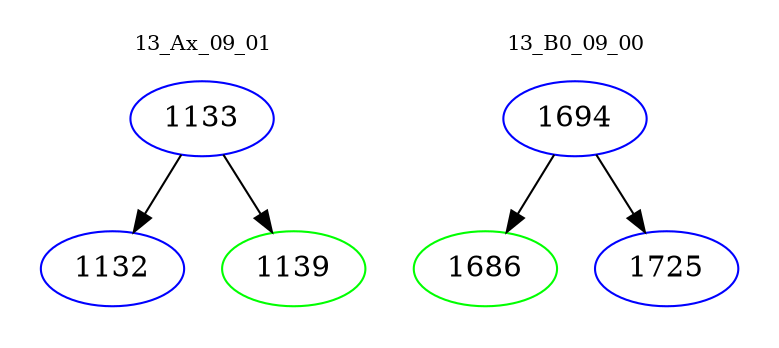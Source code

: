 digraph{
subgraph cluster_0 {
color = white
label = "13_Ax_09_01";
fontsize=10;
T0_1133 [label="1133", color="blue"]
T0_1133 -> T0_1132 [color="black"]
T0_1132 [label="1132", color="blue"]
T0_1133 -> T0_1139 [color="black"]
T0_1139 [label="1139", color="green"]
}
subgraph cluster_1 {
color = white
label = "13_B0_09_00";
fontsize=10;
T1_1694 [label="1694", color="blue"]
T1_1694 -> T1_1686 [color="black"]
T1_1686 [label="1686", color="green"]
T1_1694 -> T1_1725 [color="black"]
T1_1725 [label="1725", color="blue"]
}
}
